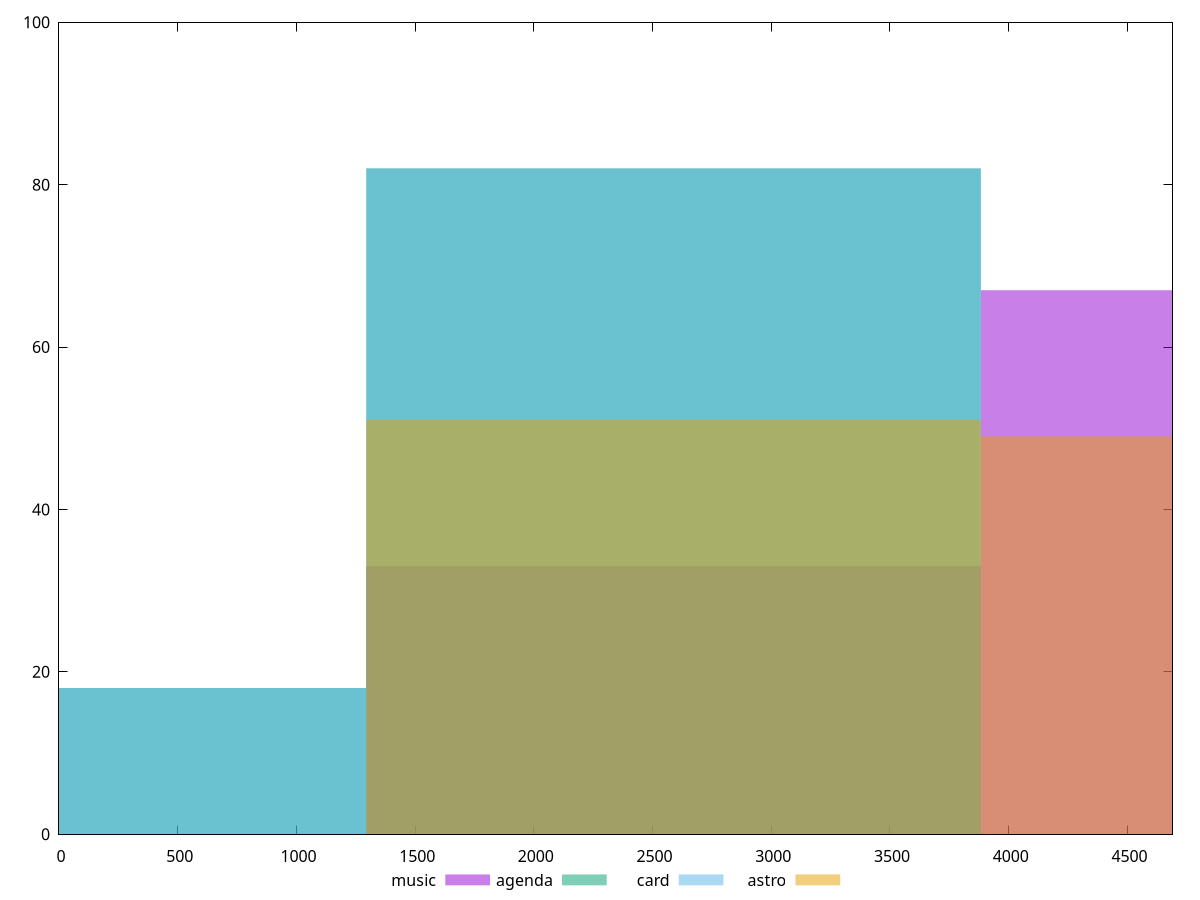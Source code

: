 reset

$music <<EOF
2588.5249752355044 33
5177.049950471009 67
EOF

$agenda <<EOF
2588.5249752355044 82
0 18
EOF

$card <<EOF
2588.5249752355044 82
0 18
EOF

$astro <<EOF
2588.5249752355044 51
5177.049950471009 49
EOF

set key outside below
set boxwidth 2588.5249752355044
set xrange [0:4690]
set yrange [0:100]
set trange [0:100]
set style fill transparent solid 0.5 noborder
set terminal svg size 640, 520 enhanced background rgb 'white'
set output "reports/report_00028_2021-02-24T12-49-42.674Z/unused-javascript/comparison/histogram/all_raw.svg"

plot $music title "music" with boxes, \
     $agenda title "agenda" with boxes, \
     $card title "card" with boxes, \
     $astro title "astro" with boxes

reset

